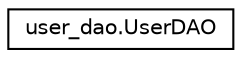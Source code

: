 digraph "Graphical Class Hierarchy"
{
  edge [fontname="Helvetica",fontsize="10",labelfontname="Helvetica",labelfontsize="10"];
  node [fontname="Helvetica",fontsize="10",shape=record];
  rankdir="LR";
  Node0 [label="user_dao.UserDAO",height=0.2,width=0.4,color="black", fillcolor="white", style="filled",URL="$classuser__dao_1_1_user_d_a_o.html"];
}
